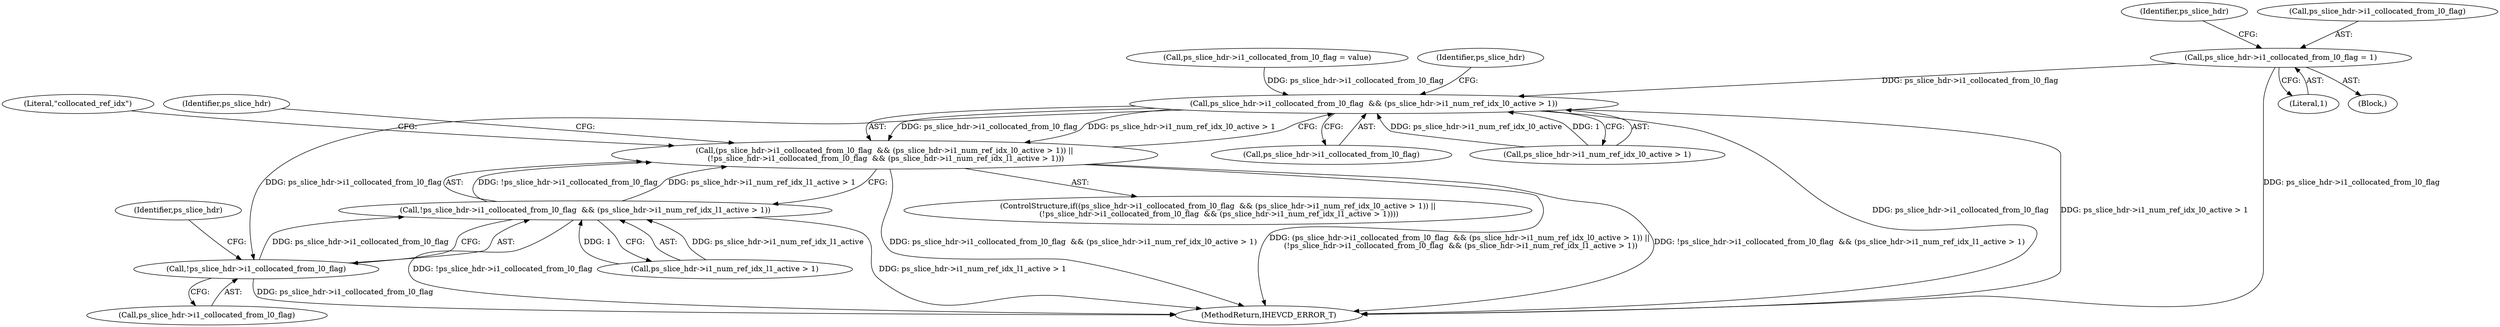 digraph "0_Android_913d9e8d93d6b81bb8eac3fc2c1426651f5b259d@pointer" {
"1001332" [label="(Call,ps_slice_hdr->i1_collocated_from_l0_flag = 1)"];
"1001366" [label="(Call,ps_slice_hdr->i1_collocated_from_l0_flag  && (ps_slice_hdr->i1_num_ref_idx_l0_active > 1))"];
"1001365" [label="(Call,(ps_slice_hdr->i1_collocated_from_l0_flag  && (ps_slice_hdr->i1_num_ref_idx_l0_active > 1)) ||\n (!ps_slice_hdr->i1_collocated_from_l0_flag  && (ps_slice_hdr->i1_num_ref_idx_l1_active > 1)))"];
"1001376" [label="(Call,!ps_slice_hdr->i1_collocated_from_l0_flag)"];
"1001375" [label="(Call,!ps_slice_hdr->i1_collocated_from_l0_flag  && (ps_slice_hdr->i1_num_ref_idx_l1_active > 1))"];
"1001378" [label="(Identifier,ps_slice_hdr)"];
"1001382" [label="(Identifier,ps_slice_hdr)"];
"1001365" [label="(Call,(ps_slice_hdr->i1_collocated_from_l0_flag  && (ps_slice_hdr->i1_num_ref_idx_l0_active > 1)) ||\n (!ps_slice_hdr->i1_collocated_from_l0_flag  && (ps_slice_hdr->i1_num_ref_idx_l1_active > 1)))"];
"1001332" [label="(Call,ps_slice_hdr->i1_collocated_from_l0_flag = 1)"];
"1001376" [label="(Call,!ps_slice_hdr->i1_collocated_from_l0_flag)"];
"1001367" [label="(Call,ps_slice_hdr->i1_collocated_from_l0_flag)"];
"1001377" [label="(Call,ps_slice_hdr->i1_collocated_from_l0_flag)"];
"1001387" [label="(Literal,\"collocated_ref_idx\")"];
"1001375" [label="(Call,!ps_slice_hdr->i1_collocated_from_l0_flag  && (ps_slice_hdr->i1_num_ref_idx_l1_active > 1))"];
"1001359" [label="(Call,ps_slice_hdr->i1_collocated_from_l0_flag = value)"];
"1001366" [label="(Call,ps_slice_hdr->i1_collocated_from_l0_flag  && (ps_slice_hdr->i1_num_ref_idx_l0_active > 1))"];
"1001339" [label="(Identifier,ps_slice_hdr)"];
"1001397" [label="(Identifier,ps_slice_hdr)"];
"1001333" [label="(Call,ps_slice_hdr->i1_collocated_from_l0_flag)"];
"1002617" [label="(MethodReturn,IHEVCD_ERROR_T)"];
"1001364" [label="(ControlStructure,if((ps_slice_hdr->i1_collocated_from_l0_flag  && (ps_slice_hdr->i1_num_ref_idx_l0_active > 1)) ||\n (!ps_slice_hdr->i1_collocated_from_l0_flag  && (ps_slice_hdr->i1_num_ref_idx_l1_active > 1))))"];
"1001370" [label="(Call,ps_slice_hdr->i1_num_ref_idx_l0_active > 1)"];
"1001168" [label="(Block,)"];
"1001336" [label="(Literal,1)"];
"1001380" [label="(Call,ps_slice_hdr->i1_num_ref_idx_l1_active > 1)"];
"1001332" -> "1001168"  [label="AST: "];
"1001332" -> "1001336"  [label="CFG: "];
"1001333" -> "1001332"  [label="AST: "];
"1001336" -> "1001332"  [label="AST: "];
"1001339" -> "1001332"  [label="CFG: "];
"1001332" -> "1002617"  [label="DDG: ps_slice_hdr->i1_collocated_from_l0_flag"];
"1001332" -> "1001366"  [label="DDG: ps_slice_hdr->i1_collocated_from_l0_flag"];
"1001366" -> "1001365"  [label="AST: "];
"1001366" -> "1001367"  [label="CFG: "];
"1001366" -> "1001370"  [label="CFG: "];
"1001367" -> "1001366"  [label="AST: "];
"1001370" -> "1001366"  [label="AST: "];
"1001378" -> "1001366"  [label="CFG: "];
"1001365" -> "1001366"  [label="CFG: "];
"1001366" -> "1002617"  [label="DDG: ps_slice_hdr->i1_collocated_from_l0_flag"];
"1001366" -> "1002617"  [label="DDG: ps_slice_hdr->i1_num_ref_idx_l0_active > 1"];
"1001366" -> "1001365"  [label="DDG: ps_slice_hdr->i1_collocated_from_l0_flag"];
"1001366" -> "1001365"  [label="DDG: ps_slice_hdr->i1_num_ref_idx_l0_active > 1"];
"1001359" -> "1001366"  [label="DDG: ps_slice_hdr->i1_collocated_from_l0_flag"];
"1001370" -> "1001366"  [label="DDG: ps_slice_hdr->i1_num_ref_idx_l0_active"];
"1001370" -> "1001366"  [label="DDG: 1"];
"1001366" -> "1001376"  [label="DDG: ps_slice_hdr->i1_collocated_from_l0_flag"];
"1001365" -> "1001364"  [label="AST: "];
"1001365" -> "1001375"  [label="CFG: "];
"1001375" -> "1001365"  [label="AST: "];
"1001387" -> "1001365"  [label="CFG: "];
"1001397" -> "1001365"  [label="CFG: "];
"1001365" -> "1002617"  [label="DDG: ps_slice_hdr->i1_collocated_from_l0_flag  && (ps_slice_hdr->i1_num_ref_idx_l0_active > 1)"];
"1001365" -> "1002617"  [label="DDG: (ps_slice_hdr->i1_collocated_from_l0_flag  && (ps_slice_hdr->i1_num_ref_idx_l0_active > 1)) ||\n (!ps_slice_hdr->i1_collocated_from_l0_flag  && (ps_slice_hdr->i1_num_ref_idx_l1_active > 1))"];
"1001365" -> "1002617"  [label="DDG: !ps_slice_hdr->i1_collocated_from_l0_flag  && (ps_slice_hdr->i1_num_ref_idx_l1_active > 1)"];
"1001375" -> "1001365"  [label="DDG: !ps_slice_hdr->i1_collocated_from_l0_flag"];
"1001375" -> "1001365"  [label="DDG: ps_slice_hdr->i1_num_ref_idx_l1_active > 1"];
"1001376" -> "1001375"  [label="AST: "];
"1001376" -> "1001377"  [label="CFG: "];
"1001377" -> "1001376"  [label="AST: "];
"1001382" -> "1001376"  [label="CFG: "];
"1001375" -> "1001376"  [label="CFG: "];
"1001376" -> "1002617"  [label="DDG: ps_slice_hdr->i1_collocated_from_l0_flag"];
"1001376" -> "1001375"  [label="DDG: ps_slice_hdr->i1_collocated_from_l0_flag"];
"1001375" -> "1001380"  [label="CFG: "];
"1001380" -> "1001375"  [label="AST: "];
"1001375" -> "1002617"  [label="DDG: ps_slice_hdr->i1_num_ref_idx_l1_active > 1"];
"1001375" -> "1002617"  [label="DDG: !ps_slice_hdr->i1_collocated_from_l0_flag"];
"1001380" -> "1001375"  [label="DDG: ps_slice_hdr->i1_num_ref_idx_l1_active"];
"1001380" -> "1001375"  [label="DDG: 1"];
}
